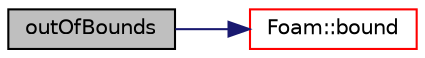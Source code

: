 digraph "outOfBounds"
{
  bgcolor="transparent";
  edge [fontname="Helvetica",fontsize="10",labelfontname="Helvetica",labelfontsize="10"];
  node [fontname="Helvetica",fontsize="10",shape=record];
  rankdir="LR";
  Node1306 [label="outOfBounds",height=0.2,width=0.4,color="black", fillcolor="grey75", style="filled", fontcolor="black"];
  Node1306 -> Node1307 [color="midnightblue",fontsize="10",style="solid",fontname="Helvetica"];
  Node1307 [label="Foam::bound",height=0.2,width=0.4,color="red",URL="$a21851.html#a334b2a2d0ce7997d360f7a018174a077",tooltip="Bound the given scalar field if it has gone unbounded. "];
}
